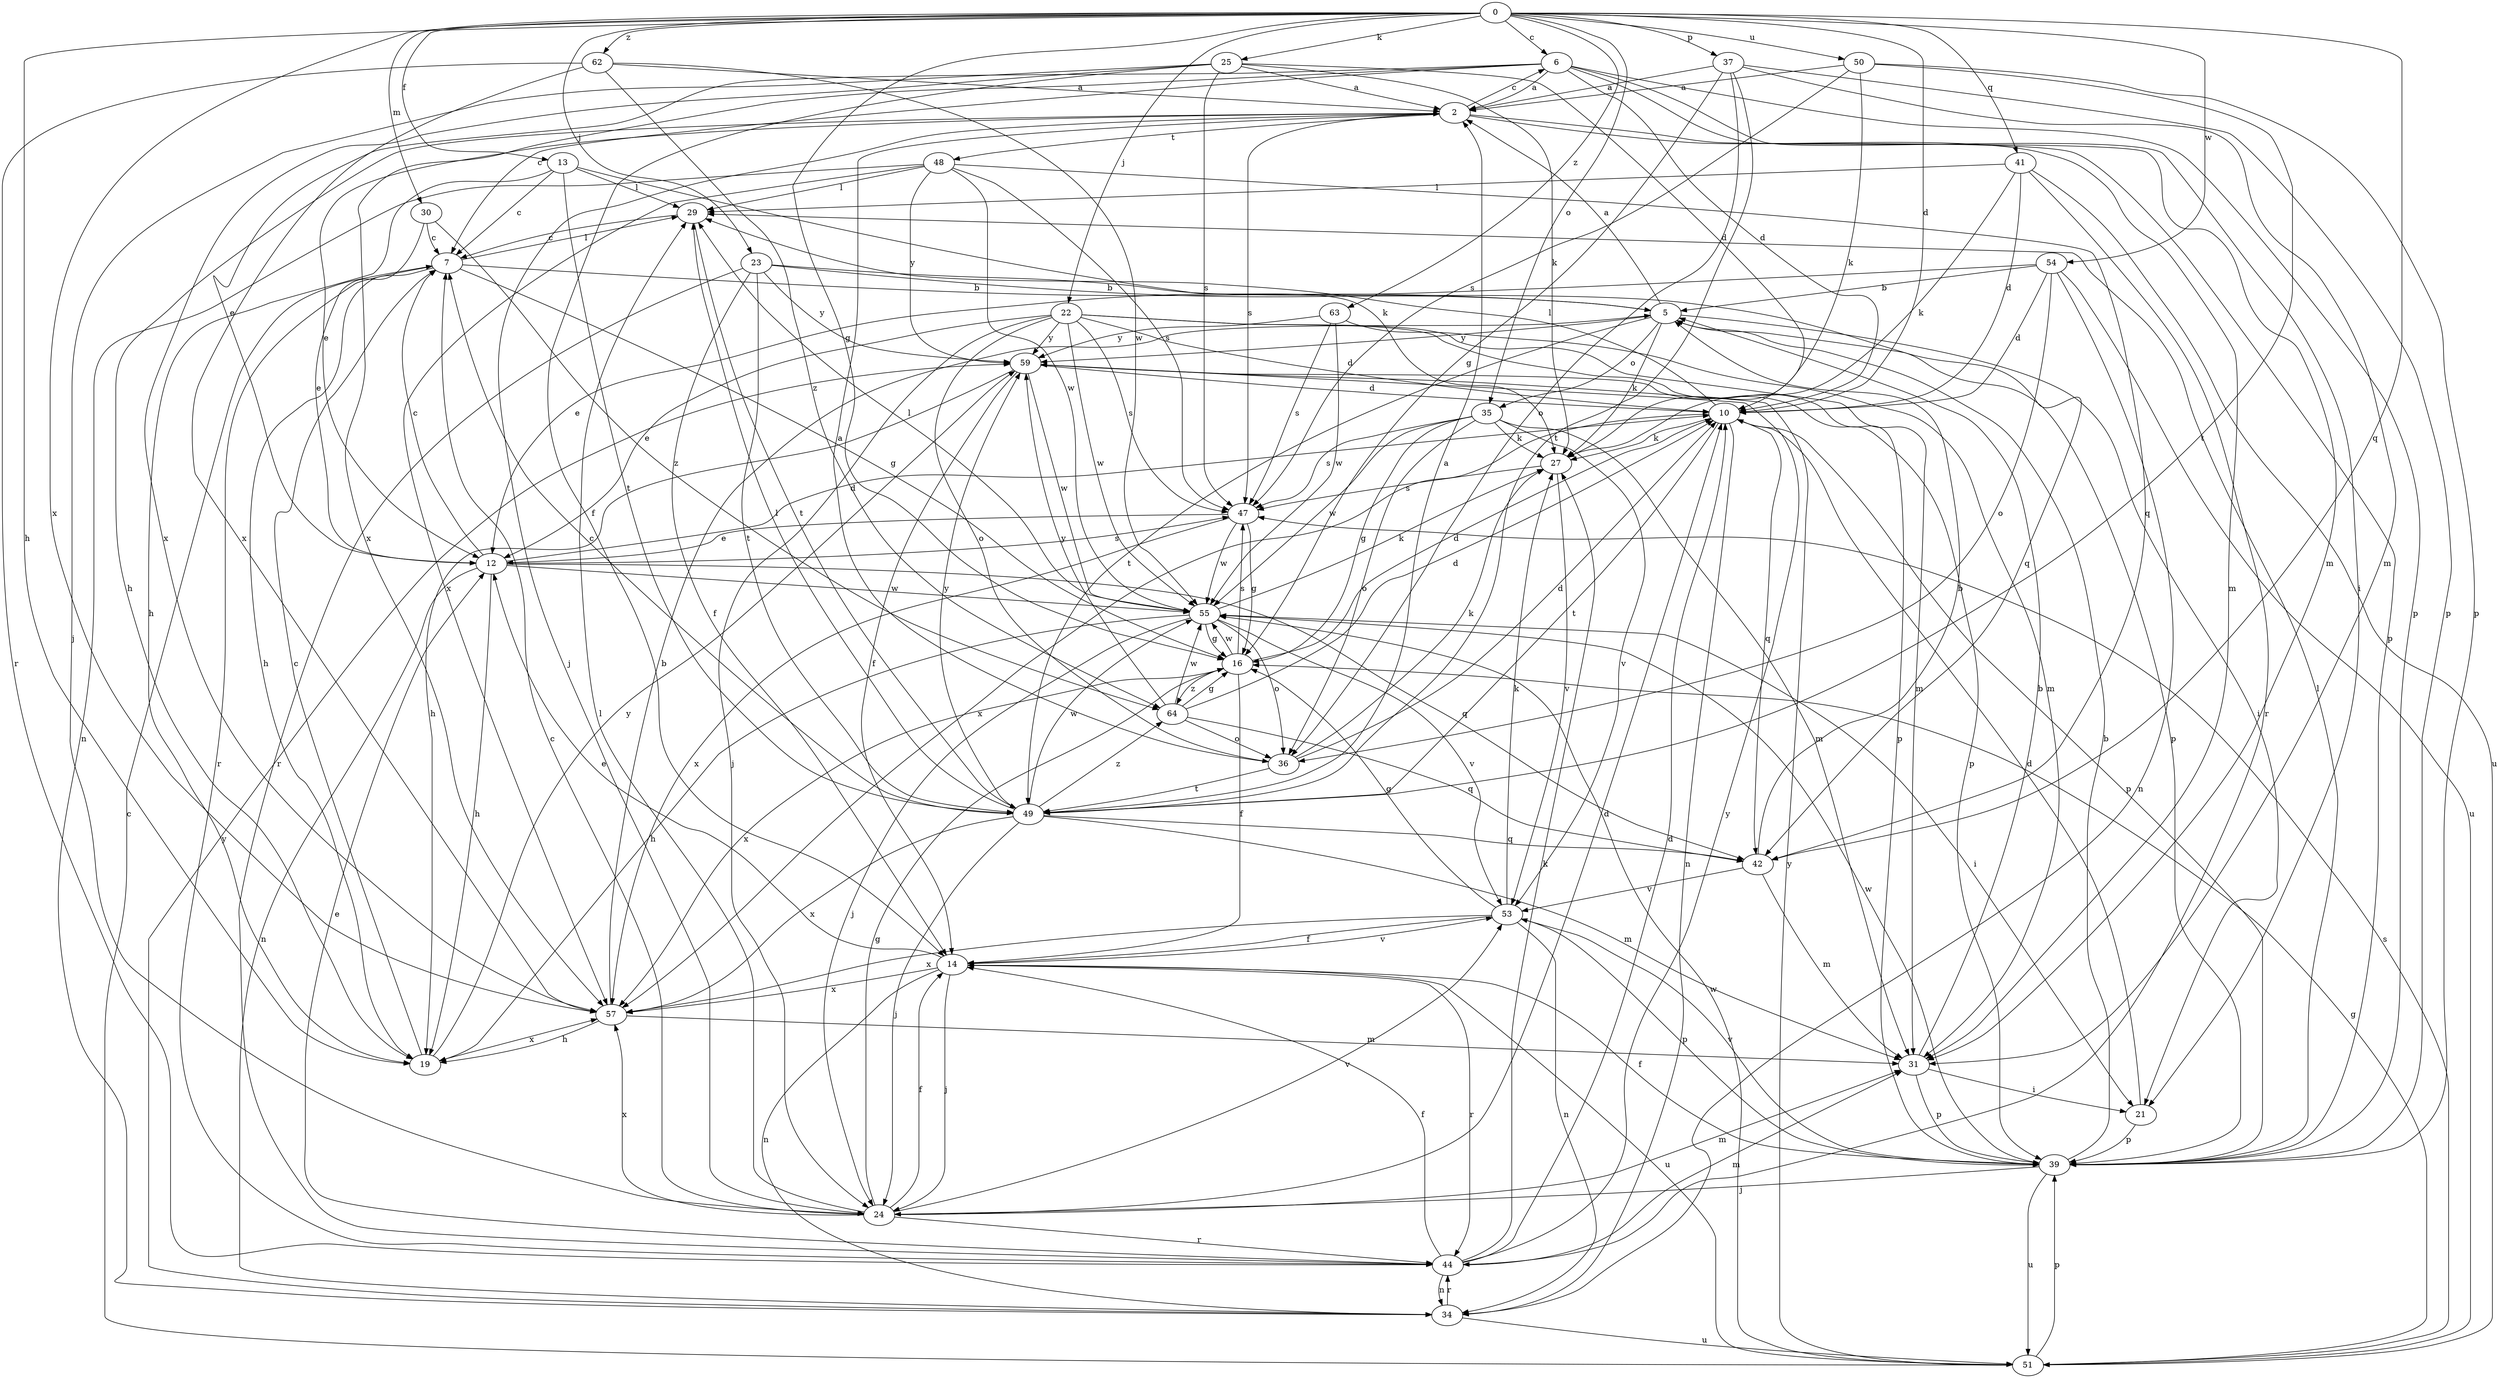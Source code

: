 strict digraph  {
0;
2;
5;
6;
7;
10;
12;
13;
14;
16;
19;
21;
22;
23;
24;
25;
27;
29;
30;
31;
34;
35;
36;
37;
39;
41;
42;
44;
47;
48;
49;
50;
51;
53;
54;
55;
57;
59;
62;
63;
64;
0 -> 6  [label=c];
0 -> 10  [label=d];
0 -> 13  [label=f];
0 -> 16  [label=g];
0 -> 19  [label=h];
0 -> 22  [label=j];
0 -> 23  [label=j];
0 -> 25  [label=k];
0 -> 30  [label=m];
0 -> 35  [label=o];
0 -> 37  [label=p];
0 -> 41  [label=q];
0 -> 42  [label=q];
0 -> 50  [label=u];
0 -> 54  [label=w];
0 -> 57  [label=x];
0 -> 62  [label=z];
0 -> 63  [label=z];
2 -> 6  [label=c];
2 -> 12  [label=e];
2 -> 19  [label=h];
2 -> 24  [label=j];
2 -> 31  [label=m];
2 -> 39  [label=p];
2 -> 47  [label=s];
2 -> 48  [label=t];
5 -> 2  [label=a];
5 -> 21  [label=i];
5 -> 27  [label=k];
5 -> 35  [label=o];
5 -> 39  [label=p];
5 -> 49  [label=t];
5 -> 59  [label=y];
6 -> 2  [label=a];
6 -> 7  [label=c];
6 -> 10  [label=d];
6 -> 12  [label=e];
6 -> 21  [label=i];
6 -> 31  [label=m];
6 -> 39  [label=p];
6 -> 57  [label=x];
7 -> 5  [label=b];
7 -> 16  [label=g];
7 -> 19  [label=h];
7 -> 29  [label=l];
7 -> 44  [label=r];
10 -> 27  [label=k];
10 -> 29  [label=l];
10 -> 34  [label=n];
10 -> 39  [label=p];
10 -> 42  [label=q];
10 -> 49  [label=t];
10 -> 57  [label=x];
12 -> 7  [label=c];
12 -> 10  [label=d];
12 -> 19  [label=h];
12 -> 34  [label=n];
12 -> 42  [label=q];
12 -> 47  [label=s];
12 -> 55  [label=w];
13 -> 7  [label=c];
13 -> 19  [label=h];
13 -> 27  [label=k];
13 -> 29  [label=l];
13 -> 49  [label=t];
14 -> 12  [label=e];
14 -> 24  [label=j];
14 -> 34  [label=n];
14 -> 44  [label=r];
14 -> 51  [label=u];
14 -> 53  [label=v];
14 -> 57  [label=x];
16 -> 10  [label=d];
16 -> 14  [label=f];
16 -> 47  [label=s];
16 -> 55  [label=w];
16 -> 57  [label=x];
16 -> 64  [label=z];
19 -> 7  [label=c];
19 -> 57  [label=x];
19 -> 59  [label=y];
21 -> 10  [label=d];
21 -> 39  [label=p];
22 -> 10  [label=d];
22 -> 12  [label=e];
22 -> 24  [label=j];
22 -> 31  [label=m];
22 -> 36  [label=o];
22 -> 39  [label=p];
22 -> 47  [label=s];
22 -> 55  [label=w];
22 -> 59  [label=y];
23 -> 5  [label=b];
23 -> 14  [label=f];
23 -> 42  [label=q];
23 -> 44  [label=r];
23 -> 49  [label=t];
23 -> 59  [label=y];
24 -> 7  [label=c];
24 -> 10  [label=d];
24 -> 14  [label=f];
24 -> 16  [label=g];
24 -> 29  [label=l];
24 -> 31  [label=m];
24 -> 44  [label=r];
24 -> 53  [label=v];
24 -> 57  [label=x];
25 -> 2  [label=a];
25 -> 10  [label=d];
25 -> 14  [label=f];
25 -> 24  [label=j];
25 -> 27  [label=k];
25 -> 47  [label=s];
25 -> 57  [label=x];
27 -> 47  [label=s];
27 -> 53  [label=v];
29 -> 7  [label=c];
29 -> 49  [label=t];
30 -> 7  [label=c];
30 -> 12  [label=e];
30 -> 64  [label=z];
31 -> 5  [label=b];
31 -> 21  [label=i];
31 -> 39  [label=p];
34 -> 44  [label=r];
34 -> 51  [label=u];
34 -> 59  [label=y];
35 -> 16  [label=g];
35 -> 27  [label=k];
35 -> 31  [label=m];
35 -> 36  [label=o];
35 -> 47  [label=s];
35 -> 53  [label=v];
35 -> 55  [label=w];
36 -> 2  [label=a];
36 -> 10  [label=d];
36 -> 27  [label=k];
36 -> 49  [label=t];
37 -> 2  [label=a];
37 -> 16  [label=g];
37 -> 31  [label=m];
37 -> 36  [label=o];
37 -> 39  [label=p];
37 -> 49  [label=t];
39 -> 5  [label=b];
39 -> 14  [label=f];
39 -> 24  [label=j];
39 -> 29  [label=l];
39 -> 51  [label=u];
39 -> 53  [label=v];
39 -> 55  [label=w];
41 -> 10  [label=d];
41 -> 27  [label=k];
41 -> 29  [label=l];
41 -> 44  [label=r];
41 -> 51  [label=u];
42 -> 5  [label=b];
42 -> 31  [label=m];
42 -> 53  [label=v];
44 -> 10  [label=d];
44 -> 12  [label=e];
44 -> 14  [label=f];
44 -> 27  [label=k];
44 -> 31  [label=m];
44 -> 34  [label=n];
44 -> 59  [label=y];
47 -> 12  [label=e];
47 -> 16  [label=g];
47 -> 55  [label=w];
47 -> 57  [label=x];
48 -> 29  [label=l];
48 -> 34  [label=n];
48 -> 42  [label=q];
48 -> 47  [label=s];
48 -> 55  [label=w];
48 -> 57  [label=x];
48 -> 59  [label=y];
49 -> 2  [label=a];
49 -> 7  [label=c];
49 -> 24  [label=j];
49 -> 29  [label=l];
49 -> 31  [label=m];
49 -> 42  [label=q];
49 -> 55  [label=w];
49 -> 57  [label=x];
49 -> 59  [label=y];
49 -> 64  [label=z];
50 -> 2  [label=a];
50 -> 27  [label=k];
50 -> 39  [label=p];
50 -> 47  [label=s];
50 -> 49  [label=t];
51 -> 7  [label=c];
51 -> 16  [label=g];
51 -> 39  [label=p];
51 -> 47  [label=s];
51 -> 55  [label=w];
51 -> 59  [label=y];
53 -> 14  [label=f];
53 -> 16  [label=g];
53 -> 27  [label=k];
53 -> 34  [label=n];
53 -> 39  [label=p];
53 -> 57  [label=x];
54 -> 5  [label=b];
54 -> 10  [label=d];
54 -> 12  [label=e];
54 -> 34  [label=n];
54 -> 36  [label=o];
54 -> 51  [label=u];
55 -> 16  [label=g];
55 -> 19  [label=h];
55 -> 21  [label=i];
55 -> 24  [label=j];
55 -> 27  [label=k];
55 -> 29  [label=l];
55 -> 36  [label=o];
55 -> 53  [label=v];
57 -> 5  [label=b];
57 -> 19  [label=h];
57 -> 31  [label=m];
59 -> 10  [label=d];
59 -> 14  [label=f];
59 -> 19  [label=h];
59 -> 39  [label=p];
59 -> 55  [label=w];
62 -> 2  [label=a];
62 -> 44  [label=r];
62 -> 55  [label=w];
62 -> 57  [label=x];
62 -> 64  [label=z];
63 -> 31  [label=m];
63 -> 47  [label=s];
63 -> 55  [label=w];
63 -> 59  [label=y];
64 -> 10  [label=d];
64 -> 16  [label=g];
64 -> 36  [label=o];
64 -> 42  [label=q];
64 -> 55  [label=w];
64 -> 59  [label=y];
}

